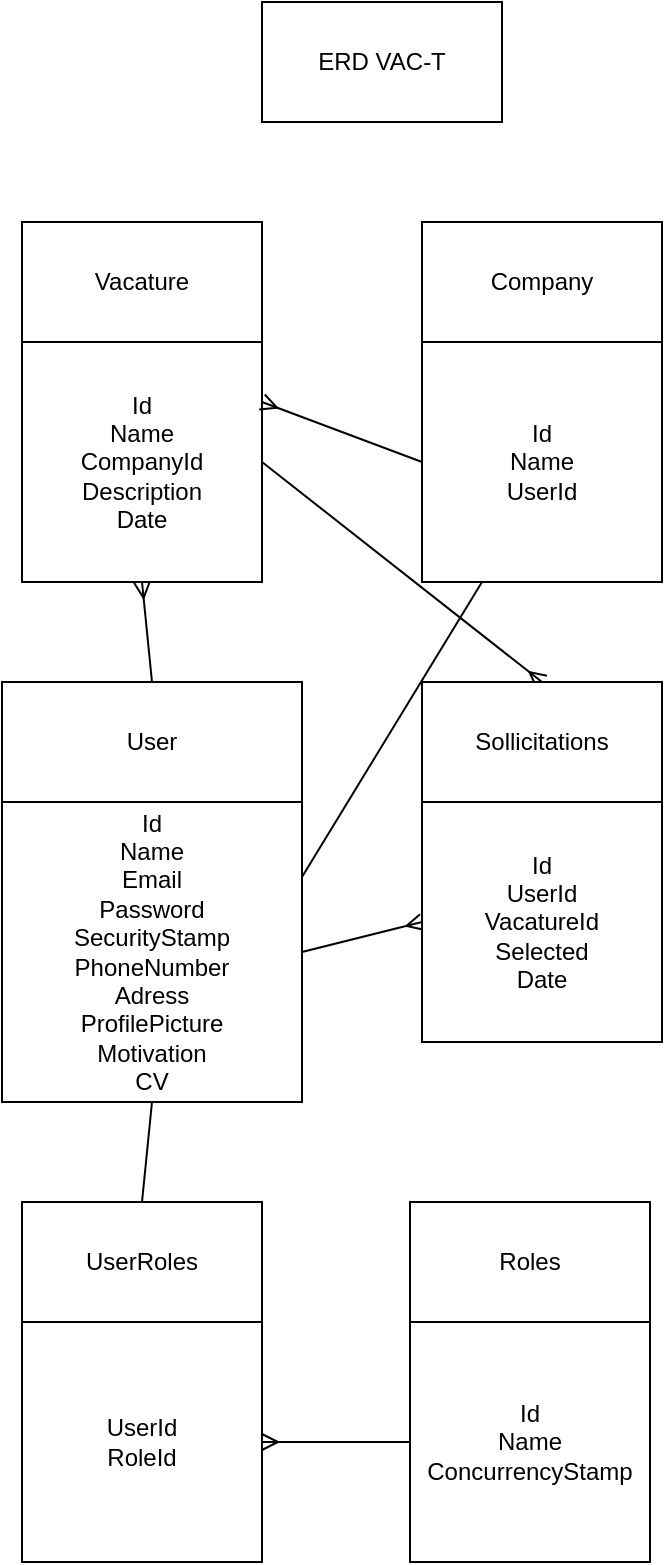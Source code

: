 <mxfile>
    <diagram id="6-uj6et-DGlC65gGuDBm" name="Page-1">
        <mxGraphModel dx="1133" dy="555" grid="1" gridSize="10" guides="1" tooltips="1" connect="1" arrows="1" fold="1" page="1" pageScale="1" pageWidth="827" pageHeight="1169" math="0" shadow="0">
            <root>
                <mxCell id="0"/>
                <mxCell id="1" parent="0"/>
                <mxCell id="2" value="ERD VAC-T" style="rounded=0;whiteSpace=wrap;html=1;" parent="1" vertex="1">
                    <mxGeometry x="320" y="170" width="120" height="60" as="geometry"/>
                </mxCell>
                <mxCell id="22" style="edgeStyle=none;html=1;exitX=0.5;exitY=0;exitDx=0;exitDy=0;entryX=0.5;entryY=1;entryDx=0;entryDy=0;endArrow=ERmany;endFill=0;" parent="1" source="7" target="12" edge="1">
                    <mxGeometry relative="1" as="geometry"/>
                </mxCell>
                <mxCell id="7" value="User" style="rounded=0;whiteSpace=wrap;html=1;" parent="1" vertex="1">
                    <mxGeometry x="190" y="510" width="150" height="60" as="geometry"/>
                </mxCell>
                <mxCell id="19" style="edgeStyle=none;html=1;exitX=0.5;exitY=1;exitDx=0;exitDy=0;entryX=0.5;entryY=0;entryDx=0;entryDy=0;endArrow=none;endFill=0;" parent="1" source="8" target="17" edge="1">
                    <mxGeometry relative="1" as="geometry"/>
                </mxCell>
                <mxCell id="21" style="edgeStyle=none;html=1;exitX=1;exitY=0.5;exitDx=0;exitDy=0;entryX=0;entryY=0.5;entryDx=0;entryDy=0;endArrow=ERmany;endFill=0;" parent="1" source="8" target="16" edge="1">
                    <mxGeometry relative="1" as="geometry"/>
                </mxCell>
                <mxCell id="26" style="edgeStyle=none;html=1;exitX=1;exitY=0.25;exitDx=0;exitDy=0;entryX=0.25;entryY=1;entryDx=0;entryDy=0;endArrow=none;endFill=0;" edge="1" parent="1" source="8" target="25">
                    <mxGeometry relative="1" as="geometry"/>
                </mxCell>
                <mxCell id="8" value="Id&lt;br&gt;Name&lt;br&gt;Email&lt;br&gt;Password&lt;br&gt;SecurityStamp&lt;br&gt;PhoneNumber&lt;br&gt;Adress&lt;br&gt;ProfilePicture&lt;br&gt;Motivation&lt;br&gt;CV" style="whiteSpace=wrap;html=1;aspect=fixed;" parent="1" vertex="1">
                    <mxGeometry x="190" y="570" width="150" height="150" as="geometry"/>
                </mxCell>
                <mxCell id="9" value="Roles" style="rounded=0;whiteSpace=wrap;html=1;" parent="1" vertex="1">
                    <mxGeometry x="394" y="770" width="120" height="60" as="geometry"/>
                </mxCell>
                <mxCell id="20" style="edgeStyle=none;html=1;exitX=0;exitY=0.5;exitDx=0;exitDy=0;entryX=1;entryY=0.5;entryDx=0;entryDy=0;endArrow=ERmany;endFill=0;" parent="1" source="10" target="18" edge="1">
                    <mxGeometry relative="1" as="geometry"/>
                </mxCell>
                <mxCell id="10" value="Id&lt;br&gt;Name&lt;br&gt;ConcurrencyStamp" style="whiteSpace=wrap;html=1;aspect=fixed;" parent="1" vertex="1">
                    <mxGeometry x="394" y="830" width="120" height="120" as="geometry"/>
                </mxCell>
                <mxCell id="11" value="Vacature" style="rounded=0;whiteSpace=wrap;html=1;" parent="1" vertex="1">
                    <mxGeometry x="200" y="280" width="120" height="60" as="geometry"/>
                </mxCell>
                <mxCell id="12" value="Id&lt;br&gt;Name&lt;br&gt;CompanyId&lt;br&gt;Description&lt;br&gt;Date" style="whiteSpace=wrap;html=1;aspect=fixed;" parent="1" vertex="1">
                    <mxGeometry x="200" y="340" width="120" height="120" as="geometry"/>
                </mxCell>
                <mxCell id="23" style="edgeStyle=none;html=1;exitX=0.5;exitY=0;exitDx=0;exitDy=0;entryX=1;entryY=0.5;entryDx=0;entryDy=0;endArrow=none;endFill=0;startArrow=ERmany;startFill=0;" parent="1" source="15" target="12" edge="1">
                    <mxGeometry relative="1" as="geometry"/>
                </mxCell>
                <mxCell id="15" value="Sollicitations" style="rounded=0;whiteSpace=wrap;html=1;" parent="1" vertex="1">
                    <mxGeometry x="400" y="510" width="120" height="60" as="geometry"/>
                </mxCell>
                <mxCell id="16" value="Id&lt;br&gt;UserId&lt;br&gt;VacatureId&lt;br&gt;Selected&lt;br&gt;Date" style="whiteSpace=wrap;html=1;aspect=fixed;" parent="1" vertex="1">
                    <mxGeometry x="400" y="570" width="120" height="120" as="geometry"/>
                </mxCell>
                <mxCell id="17" value="UserRoles" style="rounded=0;whiteSpace=wrap;html=1;" parent="1" vertex="1">
                    <mxGeometry x="200" y="770" width="120" height="60" as="geometry"/>
                </mxCell>
                <mxCell id="18" value="UserId&lt;br&gt;RoleId&lt;br&gt;" style="whiteSpace=wrap;html=1;aspect=fixed;" parent="1" vertex="1">
                    <mxGeometry x="200" y="830" width="120" height="120" as="geometry"/>
                </mxCell>
                <mxCell id="24" value="Company" style="rounded=0;whiteSpace=wrap;html=1;" vertex="1" parent="1">
                    <mxGeometry x="400" y="280" width="120" height="60" as="geometry"/>
                </mxCell>
                <mxCell id="27" style="edgeStyle=none;html=1;exitX=0;exitY=0.5;exitDx=0;exitDy=0;entryX=1;entryY=0.25;entryDx=0;entryDy=0;endArrow=ERmany;endFill=0;" edge="1" parent="1" source="25" target="12">
                    <mxGeometry relative="1" as="geometry"/>
                </mxCell>
                <mxCell id="25" value="Id&lt;br&gt;Name&lt;br&gt;UserId" style="whiteSpace=wrap;html=1;aspect=fixed;" vertex="1" parent="1">
                    <mxGeometry x="400" y="340" width="120" height="120" as="geometry"/>
                </mxCell>
            </root>
        </mxGraphModel>
    </diagram>
</mxfile>